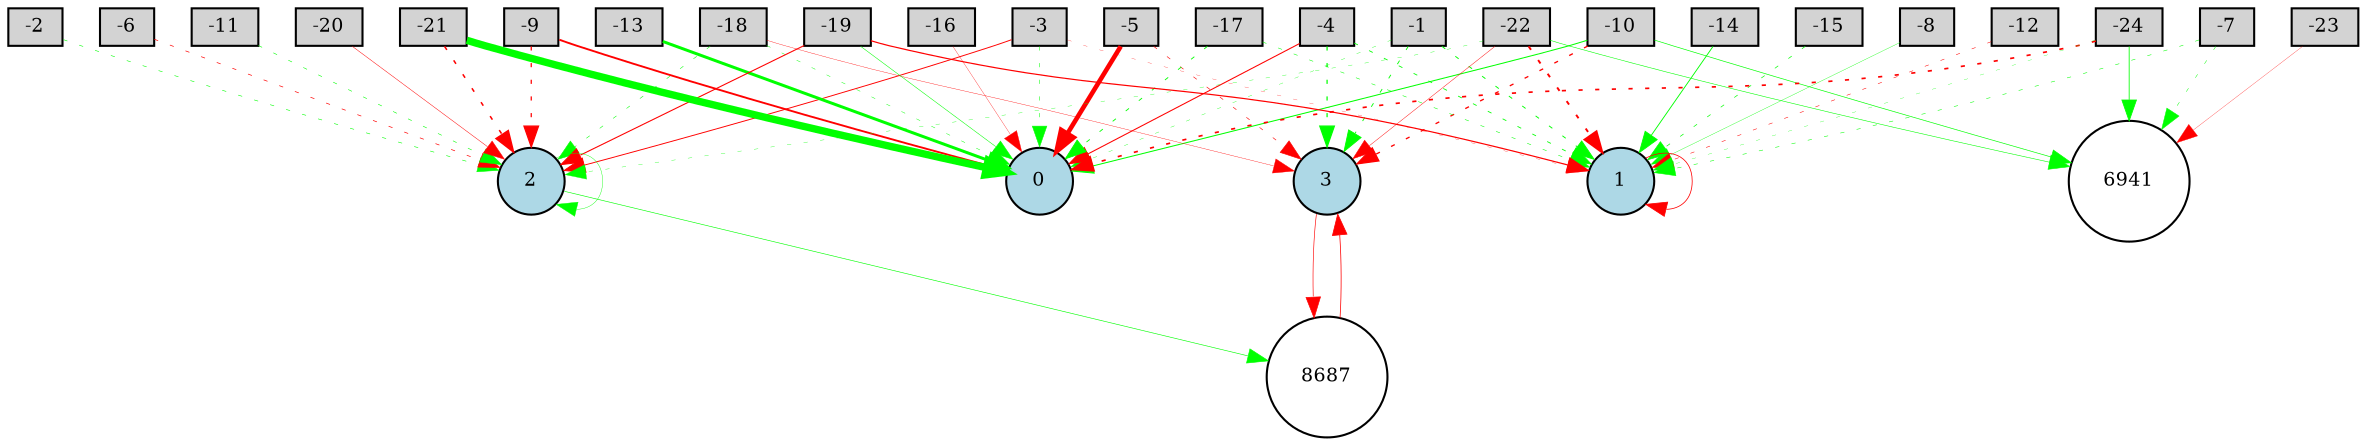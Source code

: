digraph {
	node [fontsize=9 height=0.2 shape=circle width=0.2]
	-1 [fillcolor=lightgray shape=box style=filled]
	-2 [fillcolor=lightgray shape=box style=filled]
	-3 [fillcolor=lightgray shape=box style=filled]
	-4 [fillcolor=lightgray shape=box style=filled]
	-5 [fillcolor=lightgray shape=box style=filled]
	-6 [fillcolor=lightgray shape=box style=filled]
	-7 [fillcolor=lightgray shape=box style=filled]
	-8 [fillcolor=lightgray shape=box style=filled]
	-9 [fillcolor=lightgray shape=box style=filled]
	-10 [fillcolor=lightgray shape=box style=filled]
	-11 [fillcolor=lightgray shape=box style=filled]
	-12 [fillcolor=lightgray shape=box style=filled]
	-13 [fillcolor=lightgray shape=box style=filled]
	-14 [fillcolor=lightgray shape=box style=filled]
	-15 [fillcolor=lightgray shape=box style=filled]
	-16 [fillcolor=lightgray shape=box style=filled]
	-17 [fillcolor=lightgray shape=box style=filled]
	-18 [fillcolor=lightgray shape=box style=filled]
	-19 [fillcolor=lightgray shape=box style=filled]
	-20 [fillcolor=lightgray shape=box style=filled]
	-21 [fillcolor=lightgray shape=box style=filled]
	-22 [fillcolor=lightgray shape=box style=filled]
	-23 [fillcolor=lightgray shape=box style=filled]
	-24 [fillcolor=lightgray shape=box style=filled]
	0 [fillcolor=lightblue style=filled]
	1 [fillcolor=lightblue style=filled]
	2 [fillcolor=lightblue style=filled]
	3 [fillcolor=lightblue style=filled]
	8687 [fillcolor=white style=filled]
	6941 [fillcolor=white style=filled]
	-20 -> 2 [color=red penwidth=0.22661879949008998 style=solid]
	-1 -> 0 [color=green penwidth=0.1597206019002777 style=dotted]
	-24 -> 1 [color=green penwidth=0.13516493633907273 style=dotted]
	-17 -> 0 [color=green penwidth=0.4214504942283708 style=dotted]
	-9 -> 2 [color=red penwidth=0.6032490282241258 style=dotted]
	-8 -> 1 [color=green penwidth=0.17190910179185298 style=solid]
	-24 -> 6941 [color=green penwidth=0.3943573536634455 style=solid]
	2 -> 8687 [color=green penwidth=0.28900435423084164 style=solid]
	-17 -> 1 [color=green penwidth=0.2526021804506746 style=dotted]
	-10 -> 3 [color=red penwidth=0.6322296505226848 style=dotted]
	-7 -> 6941 [color=green penwidth=0.21723997423751928 style=dotted]
	-1 -> 1 [color=green penwidth=0.45054611440362813 style=dotted]
	-19 -> 2 [color=red penwidth=0.518349947977681 style=solid]
	8687 -> 3 [color=red penwidth=0.3667931817564045 style=solid]
	-12 -> 1 [color=red penwidth=0.2473713943376725 style=dotted]
	-15 -> 1 [color=green penwidth=0.3281958926063231 style=dotted]
	-4 -> 3 [color=green penwidth=0.5959110958968367 style=dotted]
	-21 -> 0 [color=green penwidth=3.538483587037356 style=solid]
	-16 -> 0 [color=red penwidth=0.1531514053826119 style=solid]
	-3 -> 2 [color=red penwidth=0.45853378384998933 style=solid]
	-22 -> 1 [color=red penwidth=0.929516026926855 style=dotted]
	2 -> 2 [color=green penwidth=0.19033855098209684 style=solid]
	-10 -> 0 [color=green penwidth=0.4894152991799726 style=solid]
	-18 -> 2 [color=green penwidth=0.25867815963526286 style=dotted]
	1 -> 1 [color=red penwidth=0.37145986803332165 style=solid]
	-18 -> 0 [color=green penwidth=0.21677360615967672 style=dotted]
	-5 -> 0 [color=red penwidth=2.2123120180943316 style=solid]
	-19 -> 1 [color=red penwidth=0.5788108709317328 style=solid]
	-10 -> 6941 [color=green penwidth=0.31597618362177404 style=solid]
	3 -> 8687 [color=red penwidth=0.30526874601204407 style=solid]
	-2 -> 2 [color=green penwidth=0.2728386745605092 style=dotted]
	-3 -> 1 [color=red penwidth=0.12867049293088206 style=dotted]
	-9 -> 0 [color=red penwidth=0.9052005642707465 style=solid]
	-4 -> 0 [color=red penwidth=0.5071357116768962 style=solid]
	-18 -> 3 [color=red penwidth=0.17153931020191077 style=solid]
	-22 -> 6941 [color=green penwidth=0.266782636683498 style=solid]
	-5 -> 3 [color=red penwidth=0.2949574470220866 style=dotted]
	-19 -> 0 [color=green penwidth=0.2496204140943531 style=solid]
	-22 -> 2 [color=green penwidth=0.16309079466766396 style=dotted]
	-1 -> 3 [color=green penwidth=0.42428437601627533 style=dotted]
	-21 -> 2 [color=red penwidth=0.7418103189822206 style=dotted]
	-24 -> 0 [color=red penwidth=0.8067525788693388 style=dotted]
	-11 -> 2 [color=green penwidth=0.2714169801973493 style=dotted]
	-3 -> 0 [color=green penwidth=0.2496496737928278 style=dotted]
	-6 -> 2 [color=red penwidth=0.3287196261540801 style=dotted]
	-23 -> 6941 [color=red penwidth=0.1339953524298572 style=solid]
	-4 -> 1 [color=green penwidth=0.39823094878083376 style=dotted]
	-7 -> 1 [color=green penwidth=0.2517156309107436 style=dotted]
	-13 -> 0 [color=green penwidth=1.4318764031175593 style=solid]
	-22 -> 3 [color=red penwidth=0.21445034375705924 style=solid]
	-14 -> 1 [color=green penwidth=0.4287778814693072 style=solid]
}
